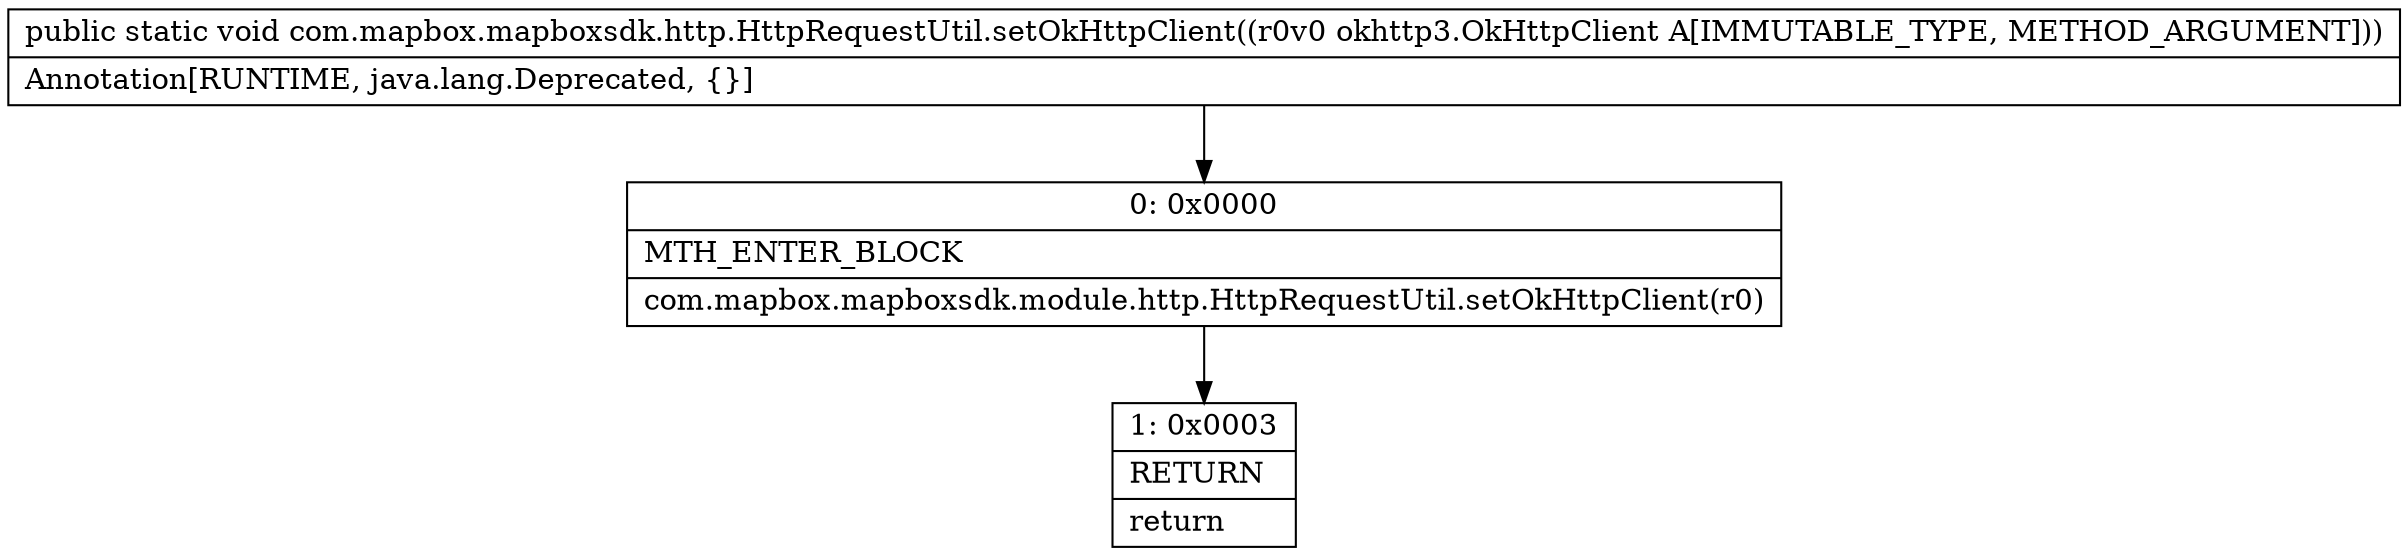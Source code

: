 digraph "CFG forcom.mapbox.mapboxsdk.http.HttpRequestUtil.setOkHttpClient(Lokhttp3\/OkHttpClient;)V" {
Node_0 [shape=record,label="{0\:\ 0x0000|MTH_ENTER_BLOCK\l|com.mapbox.mapboxsdk.module.http.HttpRequestUtil.setOkHttpClient(r0)\l}"];
Node_1 [shape=record,label="{1\:\ 0x0003|RETURN\l|return\l}"];
MethodNode[shape=record,label="{public static void com.mapbox.mapboxsdk.http.HttpRequestUtil.setOkHttpClient((r0v0 okhttp3.OkHttpClient A[IMMUTABLE_TYPE, METHOD_ARGUMENT]))  | Annotation[RUNTIME, java.lang.Deprecated, \{\}]\l}"];
MethodNode -> Node_0;
Node_0 -> Node_1;
}

